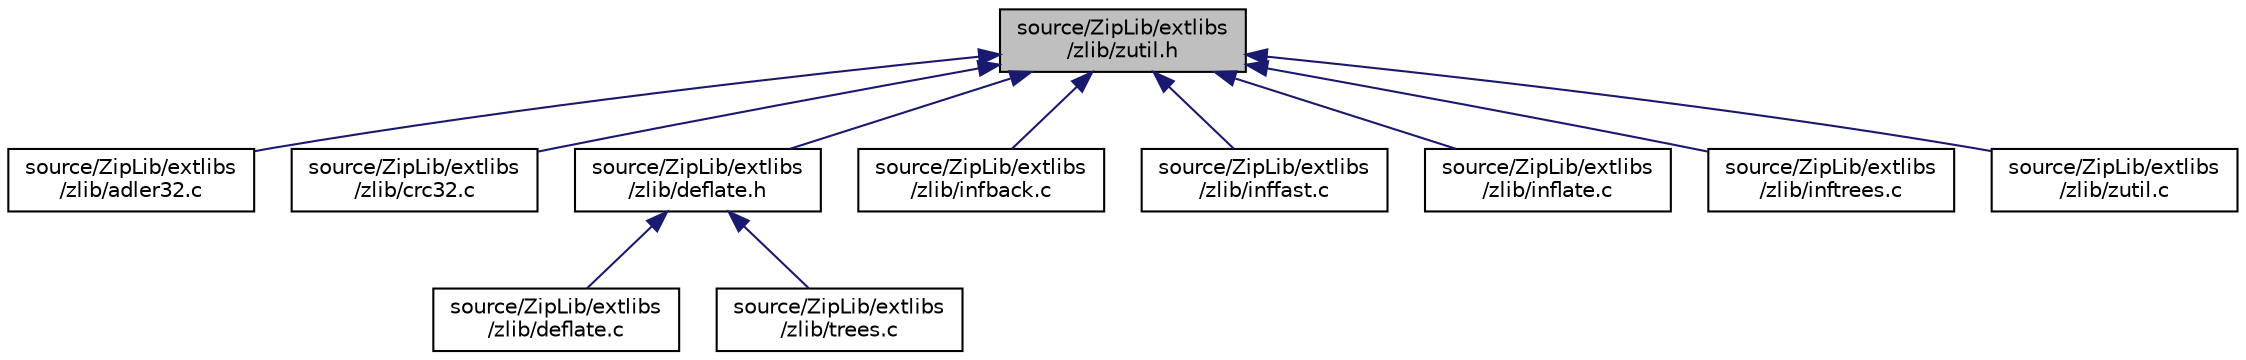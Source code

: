 digraph "source/ZipLib/extlibs/zlib/zutil.h"
{
 // LATEX_PDF_SIZE
  edge [fontname="Helvetica",fontsize="10",labelfontname="Helvetica",labelfontsize="10"];
  node [fontname="Helvetica",fontsize="10",shape=record];
  Node1 [label="source/ZipLib/extlibs\l/zlib/zutil.h",height=0.2,width=0.4,color="black", fillcolor="grey75", style="filled", fontcolor="black",tooltip=" "];
  Node1 -> Node2 [dir="back",color="midnightblue",fontsize="10",style="solid"];
  Node2 [label="source/ZipLib/extlibs\l/zlib/adler32.c",height=0.2,width=0.4,color="black", fillcolor="white", style="filled",URL="$adler32_8c.html",tooltip=" "];
  Node1 -> Node3 [dir="back",color="midnightblue",fontsize="10",style="solid"];
  Node3 [label="source/ZipLib/extlibs\l/zlib/crc32.c",height=0.2,width=0.4,color="black", fillcolor="white", style="filled",URL="$crc32_8c.html",tooltip=" "];
  Node1 -> Node4 [dir="back",color="midnightblue",fontsize="10",style="solid"];
  Node4 [label="source/ZipLib/extlibs\l/zlib/deflate.h",height=0.2,width=0.4,color="black", fillcolor="white", style="filled",URL="$deflate_8h.html",tooltip=" "];
  Node4 -> Node5 [dir="back",color="midnightblue",fontsize="10",style="solid"];
  Node5 [label="source/ZipLib/extlibs\l/zlib/deflate.c",height=0.2,width=0.4,color="black", fillcolor="white", style="filled",URL="$deflate_8c.html",tooltip=" "];
  Node4 -> Node6 [dir="back",color="midnightblue",fontsize="10",style="solid"];
  Node6 [label="source/ZipLib/extlibs\l/zlib/trees.c",height=0.2,width=0.4,color="black", fillcolor="white", style="filled",URL="$trees_8c.html",tooltip=" "];
  Node1 -> Node7 [dir="back",color="midnightblue",fontsize="10",style="solid"];
  Node7 [label="source/ZipLib/extlibs\l/zlib/infback.c",height=0.2,width=0.4,color="black", fillcolor="white", style="filled",URL="$infback_8c.html",tooltip=" "];
  Node1 -> Node8 [dir="back",color="midnightblue",fontsize="10",style="solid"];
  Node8 [label="source/ZipLib/extlibs\l/zlib/inffast.c",height=0.2,width=0.4,color="black", fillcolor="white", style="filled",URL="$inffast_8c.html",tooltip=" "];
  Node1 -> Node9 [dir="back",color="midnightblue",fontsize="10",style="solid"];
  Node9 [label="source/ZipLib/extlibs\l/zlib/inflate.c",height=0.2,width=0.4,color="black", fillcolor="white", style="filled",URL="$inflate_8c.html",tooltip=" "];
  Node1 -> Node10 [dir="back",color="midnightblue",fontsize="10",style="solid"];
  Node10 [label="source/ZipLib/extlibs\l/zlib/inftrees.c",height=0.2,width=0.4,color="black", fillcolor="white", style="filled",URL="$inftrees_8c.html",tooltip=" "];
  Node1 -> Node11 [dir="back",color="midnightblue",fontsize="10",style="solid"];
  Node11 [label="source/ZipLib/extlibs\l/zlib/zutil.c",height=0.2,width=0.4,color="black", fillcolor="white", style="filled",URL="$zutil_8c.html",tooltip=" "];
}
